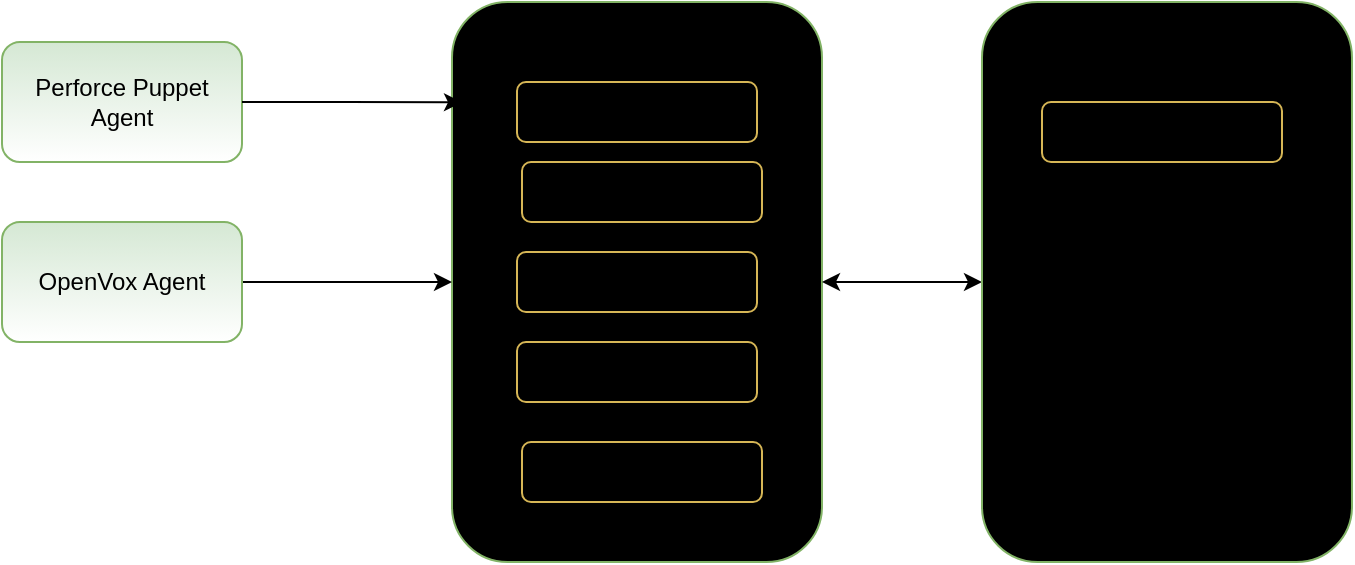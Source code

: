 <mxfile version="28.0.4">
  <diagram name="Page-1" id="GhHlP-dc2hjkDez41XyL">
    <mxGraphModel dx="1422" dy="786" grid="1" gridSize="10" guides="1" tooltips="1" connect="1" arrows="1" fold="1" page="1" pageScale="1" pageWidth="850" pageHeight="1100" math="0" shadow="0">
      <root>
        <mxCell id="0" />
        <mxCell id="1" parent="0" />
        <mxCell id="NkXlAZLUb5JhhPOTYm8y-2" value="" style="rounded=1;whiteSpace=wrap;html=1;fillColor=#d5e8d4;strokeColor=#82b366;gradientColor=light-dark(#ffffff, #ededed);" vertex="1" parent="1">
          <mxGeometry x="305" y="100" width="185" height="280" as="geometry" />
        </mxCell>
        <mxCell id="NkXlAZLUb5JhhPOTYm8y-3" value="PE Primary" style="text;html=1;align=center;verticalAlign=middle;whiteSpace=wrap;rounded=0;" vertex="1" parent="1">
          <mxGeometry x="357.5" y="100" width="80" height="30" as="geometry" />
        </mxCell>
        <mxCell id="NkXlAZLUb5JhhPOTYm8y-4" value="Puppetserver" style="rounded=1;whiteSpace=wrap;html=1;fillColor=#fff2cc;strokeColor=#d6b656;gradientColor=light-dark(#ffffff, #ededed);" vertex="1" parent="1">
          <mxGeometry x="337.5" y="140" width="120" height="30" as="geometry" />
        </mxCell>
        <mxCell id="NkXlAZLUb5JhhPOTYm8y-5" value="PuppetDB" style="rounded=1;whiteSpace=wrap;html=1;fillColor=#fff2cc;strokeColor=#d6b656;gradientColor=light-dark(#ffffff, #ededed);" vertex="1" parent="1">
          <mxGeometry x="340" y="180" width="120" height="30" as="geometry" />
        </mxCell>
        <mxCell id="NkXlAZLUb5JhhPOTYm8y-17" style="edgeStyle=orthogonalEdgeStyle;rounded=0;orthogonalLoop=1;jettySize=auto;html=1;entryX=1;entryY=0.5;entryDx=0;entryDy=0;startArrow=classic;startFill=1;" edge="1" parent="1" source="NkXlAZLUb5JhhPOTYm8y-6" target="NkXlAZLUb5JhhPOTYm8y-2">
          <mxGeometry relative="1" as="geometry" />
        </mxCell>
        <mxCell id="NkXlAZLUb5JhhPOTYm8y-6" value="" style="rounded=1;whiteSpace=wrap;html=1;fillColor=#d5e8d4;strokeColor=#82b366;gradientColor=light-dark(#ffffff, #ededed);" vertex="1" parent="1">
          <mxGeometry x="570" y="100" width="185" height="280" as="geometry" />
        </mxCell>
        <mxCell id="NkXlAZLUb5JhhPOTYm8y-7" value="Orchestrator" style="rounded=1;whiteSpace=wrap;html=1;fillColor=#fff2cc;strokeColor=#d6b656;gradientColor=light-dark(#ffffff, #ededed);" vertex="1" parent="1">
          <mxGeometry x="337.5" y="225" width="120" height="30" as="geometry" />
        </mxCell>
        <mxCell id="NkXlAZLUb5JhhPOTYm8y-8" value="PE &quot;Console&quot;" style="rounded=1;whiteSpace=wrap;html=1;fillColor=#fff2cc;strokeColor=#d6b656;gradientColor=light-dark(#ffffff, #ededed);" vertex="1" parent="1">
          <mxGeometry x="337.5" y="270" width="120" height="30" as="geometry" />
        </mxCell>
        <mxCell id="NkXlAZLUb5JhhPOTYm8y-9" value="The great opensource system" style="text;html=1;align=center;verticalAlign=middle;whiteSpace=wrap;rounded=0;" vertex="1" parent="1">
          <mxGeometry x="590" y="110" width="140" height="30" as="geometry" />
        </mxCell>
        <mxCell id="NkXlAZLUb5JhhPOTYm8y-10" value="foreman" style="rounded=1;whiteSpace=wrap;html=1;fillColor=#fff2cc;strokeColor=#d6b656;gradientColor=light-dark(#ffffff, #ededed);" vertex="1" parent="1">
          <mxGeometry x="600" y="150" width="120" height="30" as="geometry" />
        </mxCell>
        <mxCell id="NkXlAZLUb5JhhPOTYm8y-11" value="Perforce Puppet Agent" style="rounded=1;whiteSpace=wrap;html=1;fillColor=#d5e8d4;strokeColor=#82b366;gradientColor=#FFFFFF;" vertex="1" parent="1">
          <mxGeometry x="80" y="120" width="120" height="60" as="geometry" />
        </mxCell>
        <mxCell id="NkXlAZLUb5JhhPOTYm8y-13" style="edgeStyle=orthogonalEdgeStyle;rounded=0;orthogonalLoop=1;jettySize=auto;html=1;exitX=1;exitY=0.5;exitDx=0;exitDy=0;entryX=0.027;entryY=0.179;entryDx=0;entryDy=0;entryPerimeter=0;" edge="1" parent="1" source="NkXlAZLUb5JhhPOTYm8y-11" target="NkXlAZLUb5JhhPOTYm8y-2">
          <mxGeometry relative="1" as="geometry" />
        </mxCell>
        <mxCell id="NkXlAZLUb5JhhPOTYm8y-15" style="edgeStyle=orthogonalEdgeStyle;rounded=0;orthogonalLoop=1;jettySize=auto;html=1;" edge="1" parent="1" source="NkXlAZLUb5JhhPOTYm8y-14" target="NkXlAZLUb5JhhPOTYm8y-2">
          <mxGeometry relative="1" as="geometry" />
        </mxCell>
        <mxCell id="NkXlAZLUb5JhhPOTYm8y-14" value="OpenVox Agent" style="rounded=1;whiteSpace=wrap;html=1;fillColor=#d5e8d4;strokeColor=#82b366;gradientColor=#FFFFFF;" vertex="1" parent="1">
          <mxGeometry x="80" y="210" width="120" height="60" as="geometry" />
        </mxCell>
        <mxCell id="NkXlAZLUb5JhhPOTYm8y-16" value="foreman-proxy" style="rounded=1;whiteSpace=wrap;html=1;fillColor=#fff2cc;strokeColor=#d6b656;gradientColor=light-dark(#ffffff, #ededed);" vertex="1" parent="1">
          <mxGeometry x="340" y="320" width="120" height="30" as="geometry" />
        </mxCell>
      </root>
    </mxGraphModel>
  </diagram>
</mxfile>
